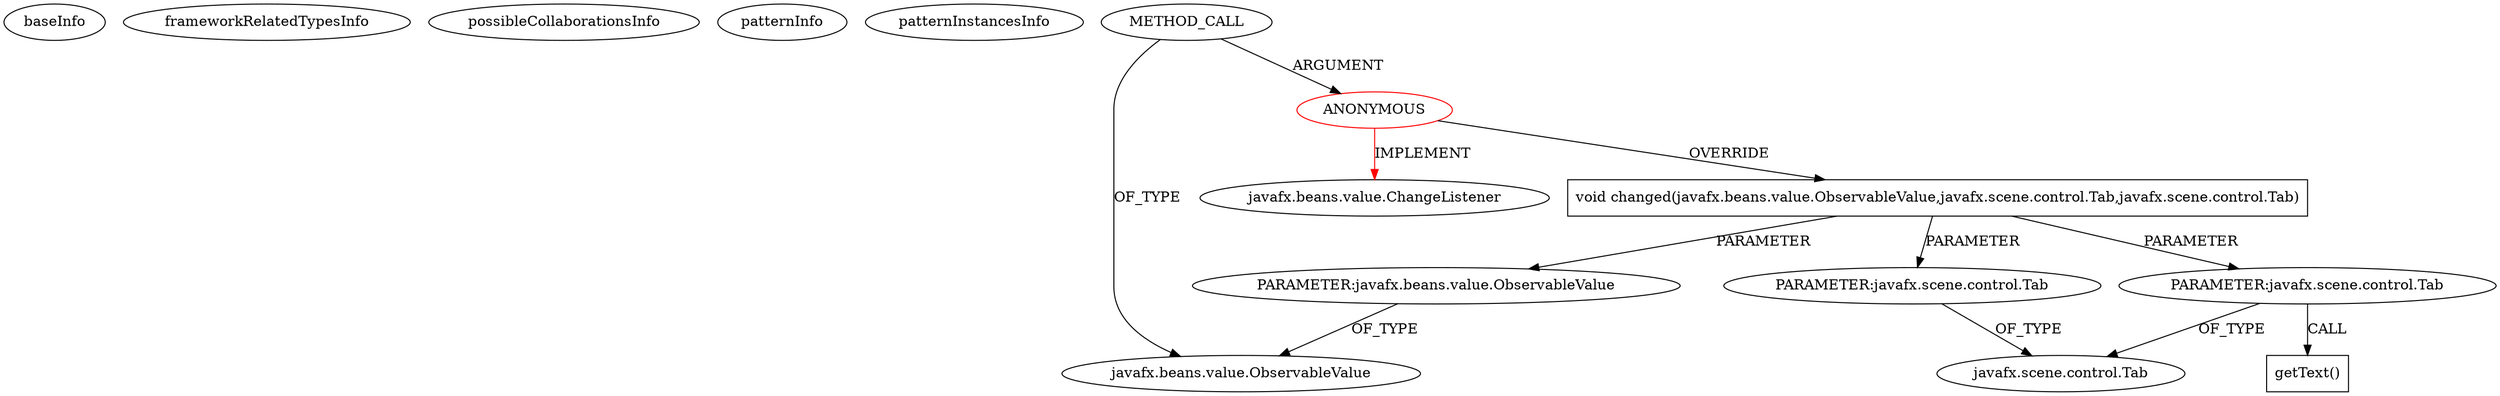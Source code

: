 digraph {
baseInfo[graphId=2454,category="pattern",isAnonymous=true,possibleRelation=false]
frameworkRelatedTypesInfo[0="javafx.beans.value.ChangeListener"]
possibleCollaborationsInfo[]
patternInfo[frequency=4.0,patternRootClient=0]
patternInstancesInfo[0="iimayconii-bancodedados~/iimayconii-bancodedados/bancodedados-master/src/br/edu/uft/appViewController.java~void initialize(java.net.URL,java.util.ResourceBundle)~3115",1="dony1990-ProsDesktop~/dony1990-ProsDesktop/ProsDesktop-master/src/nicon/NiconDesktop/guifx/NiconNavigator/NavegadorController.java~void AddTabsChangeListener()~2564",2="hock323-eventManager~/hock323-eventManager/EventManager-master/src/eventManager/controller/pokerTournament/TournamentController.java~void initialize(java.net.URL,java.util.ResourceBundle)~3017",3="amau-classifier~/amau-classifier/classifier-master/src/main/java/me/data/DataController.java~void changed(javafx.beans.value.ObservableValue,javafx.scene.control.TabPane,javafx.scene.control.TabPane)~1824"]
9[label="PARAMETER:javafx.scene.control.Tab",vertexType="PARAMETER_DECLARATION",isFrameworkType=false]
12[label="getText()",vertexType="INSIDE_CALL",isFrameworkType=false,shape=box]
4[label="void changed(javafx.beans.value.ObservableValue,javafx.scene.control.Tab,javafx.scene.control.Tab)",vertexType="OVERRIDING_METHOD_DECLARATION",isFrameworkType=false,shape=box]
5[label="PARAMETER:javafx.beans.value.ObservableValue",vertexType="PARAMETER_DECLARATION",isFrameworkType=false]
3[label="javafx.beans.value.ObservableValue",vertexType="FRAMEWORK_INTERFACE_TYPE",isFrameworkType=false]
2[label="METHOD_CALL",vertexType="OUTSIDE_CALL",isFrameworkType=false]
8[label="javafx.scene.control.Tab",vertexType="FRAMEWORK_CLASS_TYPE",isFrameworkType=false]
7[label="PARAMETER:javafx.scene.control.Tab",vertexType="PARAMETER_DECLARATION",isFrameworkType=false]
0[label="ANONYMOUS",vertexType="ROOT_ANONYMOUS_DECLARATION",isFrameworkType=false,color=red]
1[label="javafx.beans.value.ChangeListener",vertexType="FRAMEWORK_INTERFACE_TYPE",isFrameworkType=false]
4->7[label="PARAMETER"]
4->9[label="PARAMETER"]
9->8[label="OF_TYPE"]
5->3[label="OF_TYPE"]
7->8[label="OF_TYPE"]
0->4[label="OVERRIDE"]
9->12[label="CALL"]
4->5[label="PARAMETER"]
2->3[label="OF_TYPE"]
2->0[label="ARGUMENT"]
0->1[label="IMPLEMENT",color=red]
}
